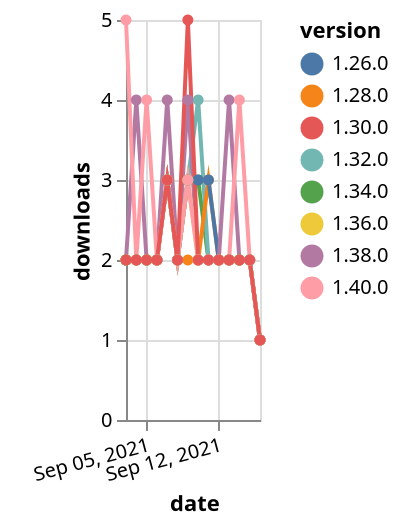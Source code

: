 {"$schema": "https://vega.github.io/schema/vega-lite/v5.json", "description": "A simple bar chart with embedded data.", "data": {"values": [{"date": "2021-09-03", "total": 1501, "delta": 2, "version": "1.34.0"}, {"date": "2021-09-04", "total": 1503, "delta": 2, "version": "1.34.0"}, {"date": "2021-09-05", "total": 1505, "delta": 2, "version": "1.34.0"}, {"date": "2021-09-06", "total": 1507, "delta": 2, "version": "1.34.0"}, {"date": "2021-09-07", "total": 1510, "delta": 3, "version": "1.34.0"}, {"date": "2021-09-08", "total": 1512, "delta": 2, "version": "1.34.0"}, {"date": "2021-09-09", "total": 1515, "delta": 3, "version": "1.34.0"}, {"date": "2021-09-10", "total": 1518, "delta": 3, "version": "1.34.0"}, {"date": "2021-09-11", "total": 1520, "delta": 2, "version": "1.34.0"}, {"date": "2021-09-12", "total": 1522, "delta": 2, "version": "1.34.0"}, {"date": "2021-09-13", "total": 1524, "delta": 2, "version": "1.34.0"}, {"date": "2021-09-14", "total": 1526, "delta": 2, "version": "1.34.0"}, {"date": "2021-09-15", "total": 1528, "delta": 2, "version": "1.34.0"}, {"date": "2021-09-16", "total": 1529, "delta": 1, "version": "1.34.0"}, {"date": "2021-09-03", "total": 1716, "delta": 2, "version": "1.32.0"}, {"date": "2021-09-04", "total": 1718, "delta": 2, "version": "1.32.0"}, {"date": "2021-09-05", "total": 1720, "delta": 2, "version": "1.32.0"}, {"date": "2021-09-06", "total": 1722, "delta": 2, "version": "1.32.0"}, {"date": "2021-09-07", "total": 1725, "delta": 3, "version": "1.32.0"}, {"date": "2021-09-08", "total": 1727, "delta": 2, "version": "1.32.0"}, {"date": "2021-09-09", "total": 1730, "delta": 3, "version": "1.32.0"}, {"date": "2021-09-10", "total": 1734, "delta": 4, "version": "1.32.0"}, {"date": "2021-09-11", "total": 1736, "delta": 2, "version": "1.32.0"}, {"date": "2021-09-12", "total": 1738, "delta": 2, "version": "1.32.0"}, {"date": "2021-09-13", "total": 1740, "delta": 2, "version": "1.32.0"}, {"date": "2021-09-14", "total": 1742, "delta": 2, "version": "1.32.0"}, {"date": "2021-09-15", "total": 1744, "delta": 2, "version": "1.32.0"}, {"date": "2021-09-16", "total": 1745, "delta": 1, "version": "1.32.0"}, {"date": "2021-09-03", "total": 2260, "delta": 2, "version": "1.28.0"}, {"date": "2021-09-04", "total": 2262, "delta": 2, "version": "1.28.0"}, {"date": "2021-09-05", "total": 2264, "delta": 2, "version": "1.28.0"}, {"date": "2021-09-06", "total": 2266, "delta": 2, "version": "1.28.0"}, {"date": "2021-09-07", "total": 2269, "delta": 3, "version": "1.28.0"}, {"date": "2021-09-08", "total": 2271, "delta": 2, "version": "1.28.0"}, {"date": "2021-09-09", "total": 2273, "delta": 2, "version": "1.28.0"}, {"date": "2021-09-10", "total": 2275, "delta": 2, "version": "1.28.0"}, {"date": "2021-09-11", "total": 2278, "delta": 3, "version": "1.28.0"}, {"date": "2021-09-12", "total": 2280, "delta": 2, "version": "1.28.0"}, {"date": "2021-09-13", "total": 2282, "delta": 2, "version": "1.28.0"}, {"date": "2021-09-14", "total": 2284, "delta": 2, "version": "1.28.0"}, {"date": "2021-09-15", "total": 2286, "delta": 2, "version": "1.28.0"}, {"date": "2021-09-16", "total": 2287, "delta": 1, "version": "1.28.0"}, {"date": "2021-09-03", "total": 2422, "delta": 2, "version": "1.26.0"}, {"date": "2021-09-04", "total": 2424, "delta": 2, "version": "1.26.0"}, {"date": "2021-09-05", "total": 2426, "delta": 2, "version": "1.26.0"}, {"date": "2021-09-06", "total": 2428, "delta": 2, "version": "1.26.0"}, {"date": "2021-09-07", "total": 2431, "delta": 3, "version": "1.26.0"}, {"date": "2021-09-08", "total": 2433, "delta": 2, "version": "1.26.0"}, {"date": "2021-09-09", "total": 2436, "delta": 3, "version": "1.26.0"}, {"date": "2021-09-10", "total": 2439, "delta": 3, "version": "1.26.0"}, {"date": "2021-09-11", "total": 2442, "delta": 3, "version": "1.26.0"}, {"date": "2021-09-12", "total": 2444, "delta": 2, "version": "1.26.0"}, {"date": "2021-09-13", "total": 2446, "delta": 2, "version": "1.26.0"}, {"date": "2021-09-14", "total": 2448, "delta": 2, "version": "1.26.0"}, {"date": "2021-09-15", "total": 2450, "delta": 2, "version": "1.26.0"}, {"date": "2021-09-16", "total": 2451, "delta": 1, "version": "1.26.0"}, {"date": "2021-09-03", "total": 739, "delta": 2, "version": "1.38.0"}, {"date": "2021-09-04", "total": 743, "delta": 4, "version": "1.38.0"}, {"date": "2021-09-05", "total": 745, "delta": 2, "version": "1.38.0"}, {"date": "2021-09-06", "total": 747, "delta": 2, "version": "1.38.0"}, {"date": "2021-09-07", "total": 751, "delta": 4, "version": "1.38.0"}, {"date": "2021-09-08", "total": 753, "delta": 2, "version": "1.38.0"}, {"date": "2021-09-09", "total": 757, "delta": 4, "version": "1.38.0"}, {"date": "2021-09-10", "total": 759, "delta": 2, "version": "1.38.0"}, {"date": "2021-09-11", "total": 761, "delta": 2, "version": "1.38.0"}, {"date": "2021-09-12", "total": 763, "delta": 2, "version": "1.38.0"}, {"date": "2021-09-13", "total": 767, "delta": 4, "version": "1.38.0"}, {"date": "2021-09-14", "total": 769, "delta": 2, "version": "1.38.0"}, {"date": "2021-09-15", "total": 771, "delta": 2, "version": "1.38.0"}, {"date": "2021-09-16", "total": 772, "delta": 1, "version": "1.38.0"}, {"date": "2021-09-03", "total": 1048, "delta": 2, "version": "1.36.0"}, {"date": "2021-09-04", "total": 1050, "delta": 2, "version": "1.36.0"}, {"date": "2021-09-05", "total": 1052, "delta": 2, "version": "1.36.0"}, {"date": "2021-09-06", "total": 1054, "delta": 2, "version": "1.36.0"}, {"date": "2021-09-07", "total": 1057, "delta": 3, "version": "1.36.0"}, {"date": "2021-09-08", "total": 1059, "delta": 2, "version": "1.36.0"}, {"date": "2021-09-09", "total": 1062, "delta": 3, "version": "1.36.0"}, {"date": "2021-09-10", "total": 1064, "delta": 2, "version": "1.36.0"}, {"date": "2021-09-11", "total": 1066, "delta": 2, "version": "1.36.0"}, {"date": "2021-09-12", "total": 1068, "delta": 2, "version": "1.36.0"}, {"date": "2021-09-13", "total": 1070, "delta": 2, "version": "1.36.0"}, {"date": "2021-09-14", "total": 1072, "delta": 2, "version": "1.36.0"}, {"date": "2021-09-15", "total": 1074, "delta": 2, "version": "1.36.0"}, {"date": "2021-09-16", "total": 1075, "delta": 1, "version": "1.36.0"}, {"date": "2021-09-03", "total": 241, "delta": 5, "version": "1.40.0"}, {"date": "2021-09-04", "total": 243, "delta": 2, "version": "1.40.0"}, {"date": "2021-09-05", "total": 247, "delta": 4, "version": "1.40.0"}, {"date": "2021-09-06", "total": 249, "delta": 2, "version": "1.40.0"}, {"date": "2021-09-07", "total": 252, "delta": 3, "version": "1.40.0"}, {"date": "2021-09-08", "total": 254, "delta": 2, "version": "1.40.0"}, {"date": "2021-09-09", "total": 257, "delta": 3, "version": "1.40.0"}, {"date": "2021-09-10", "total": 259, "delta": 2, "version": "1.40.0"}, {"date": "2021-09-11", "total": 261, "delta": 2, "version": "1.40.0"}, {"date": "2021-09-12", "total": 263, "delta": 2, "version": "1.40.0"}, {"date": "2021-09-13", "total": 265, "delta": 2, "version": "1.40.0"}, {"date": "2021-09-14", "total": 269, "delta": 4, "version": "1.40.0"}, {"date": "2021-09-15", "total": 271, "delta": 2, "version": "1.40.0"}, {"date": "2021-09-16", "total": 272, "delta": 1, "version": "1.40.0"}, {"date": "2021-09-03", "total": 2107, "delta": 2, "version": "1.30.0"}, {"date": "2021-09-04", "total": 2109, "delta": 2, "version": "1.30.0"}, {"date": "2021-09-05", "total": 2111, "delta": 2, "version": "1.30.0"}, {"date": "2021-09-06", "total": 2113, "delta": 2, "version": "1.30.0"}, {"date": "2021-09-07", "total": 2116, "delta": 3, "version": "1.30.0"}, {"date": "2021-09-08", "total": 2118, "delta": 2, "version": "1.30.0"}, {"date": "2021-09-09", "total": 2123, "delta": 5, "version": "1.30.0"}, {"date": "2021-09-10", "total": 2125, "delta": 2, "version": "1.30.0"}, {"date": "2021-09-11", "total": 2127, "delta": 2, "version": "1.30.0"}, {"date": "2021-09-12", "total": 2129, "delta": 2, "version": "1.30.0"}, {"date": "2021-09-13", "total": 2131, "delta": 2, "version": "1.30.0"}, {"date": "2021-09-14", "total": 2133, "delta": 2, "version": "1.30.0"}, {"date": "2021-09-15", "total": 2135, "delta": 2, "version": "1.30.0"}, {"date": "2021-09-16", "total": 2136, "delta": 1, "version": "1.30.0"}]}, "width": "container", "mark": {"type": "line", "point": {"filled": true}}, "encoding": {"x": {"field": "date", "type": "temporal", "timeUnit": "yearmonthdate", "title": "date", "axis": {"labelAngle": -15}}, "y": {"field": "delta", "type": "quantitative", "title": "downloads"}, "color": {"field": "version", "type": "nominal"}, "tooltip": {"field": "delta"}}}